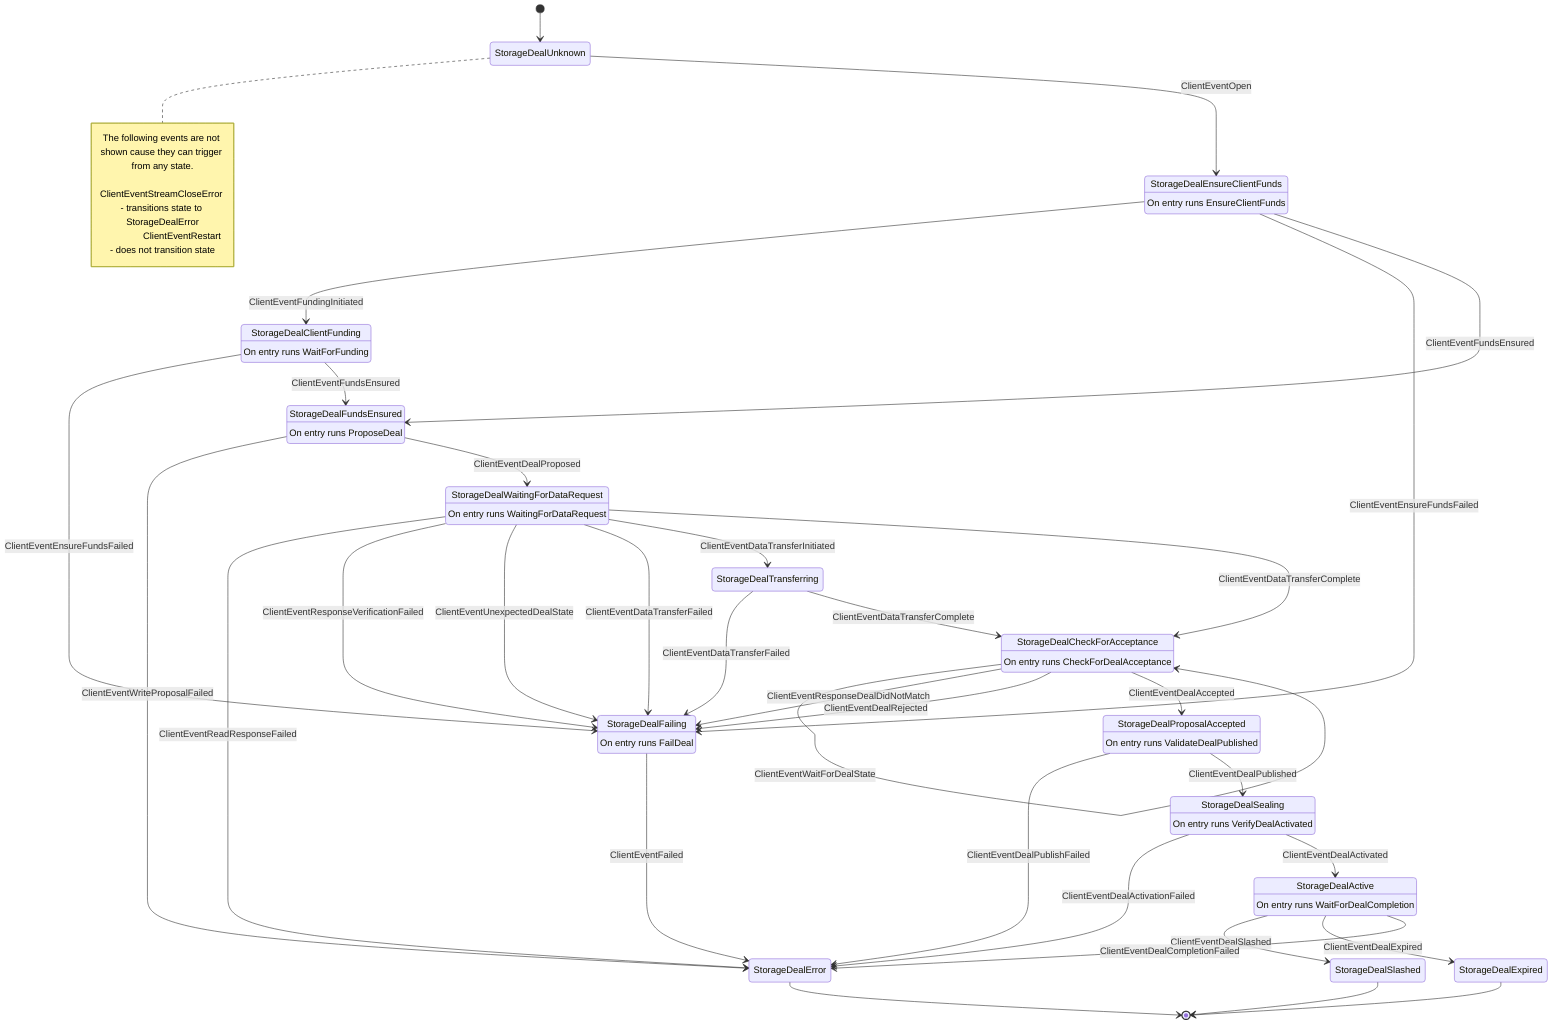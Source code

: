stateDiagram-v2
	state "StorageDealUnknown" as 0
	state "StorageDealProposalAccepted" as 3
	state "StorageDealSealing" as 5
	state "StorageDealActive" as 6
	state "StorageDealExpired" as 7
	state "StorageDealSlashed" as 8
	state "StorageDealFailing" as 9
	state "StorageDealFundsEnsured" as 10
	state "StorageDealWaitingForDataRequest" as 11
	state "StorageDealCheckForAcceptance" as 12
	state "StorageDealTransferring" as 15
	state "StorageDealEnsureClientFunds" as 19
	state "StorageDealClientFunding" as 21
	state "StorageDealError" as 24
	3 : On entry runs ValidateDealPublished
	5 : On entry runs VerifyDealActivated
	6 : On entry runs WaitForDealCompletion
	9 : On entry runs FailDeal
	10 : On entry runs ProposeDeal
	11 : On entry runs WaitingForDataRequest
	12 : On entry runs CheckForDealAcceptance
	19 : On entry runs EnsureClientFunds
	21 : On entry runs WaitForFunding
	[*] --> 0
	note right of 0
		The following events are not shown cause they can trigger from any state.

		ClientEventStreamCloseError - transitions state to StorageDealError
		ClientEventRestart - does not transition state
	end note
	0 --> 19 : ClientEventOpen
	19 --> 21 : ClientEventFundingInitiated
	19 --> 9 : ClientEventEnsureFundsFailed
	21 --> 9 : ClientEventEnsureFundsFailed
	19 --> 10 : ClientEventFundsEnsured
	21 --> 10 : ClientEventFundsEnsured
	10 --> 24 : ClientEventWriteProposalFailed
	10 --> 11 : ClientEventDealProposed
	11 --> 24 : ClientEventReadResponseFailed
	11 --> 9 : ClientEventResponseVerificationFailed
	11 --> 9 : ClientEventUnexpectedDealState
	11 --> 9 : ClientEventDataTransferFailed
	15 --> 9 : ClientEventDataTransferFailed
	11 --> 15 : ClientEventDataTransferInitiated
	11 --> 12 : ClientEventDataTransferComplete
	15 --> 12 : ClientEventDataTransferComplete
	12 --> 12 : ClientEventWaitForDealState
	12 --> 9 : ClientEventResponseDealDidNotMatch
	12 --> 9 : ClientEventDealRejected
	12 --> 3 : ClientEventDealAccepted
	3 --> 24 : ClientEventDealPublishFailed
	3 --> 5 : ClientEventDealPublished
	5 --> 24 : ClientEventDealActivationFailed
	5 --> 6 : ClientEventDealActivated
	6 --> 8 : ClientEventDealSlashed
	6 --> 7 : ClientEventDealExpired
	6 --> 24 : ClientEventDealCompletionFailed
	9 --> 24 : ClientEventFailed
	8 --> [*]
	7 --> [*]
	24 --> [*]